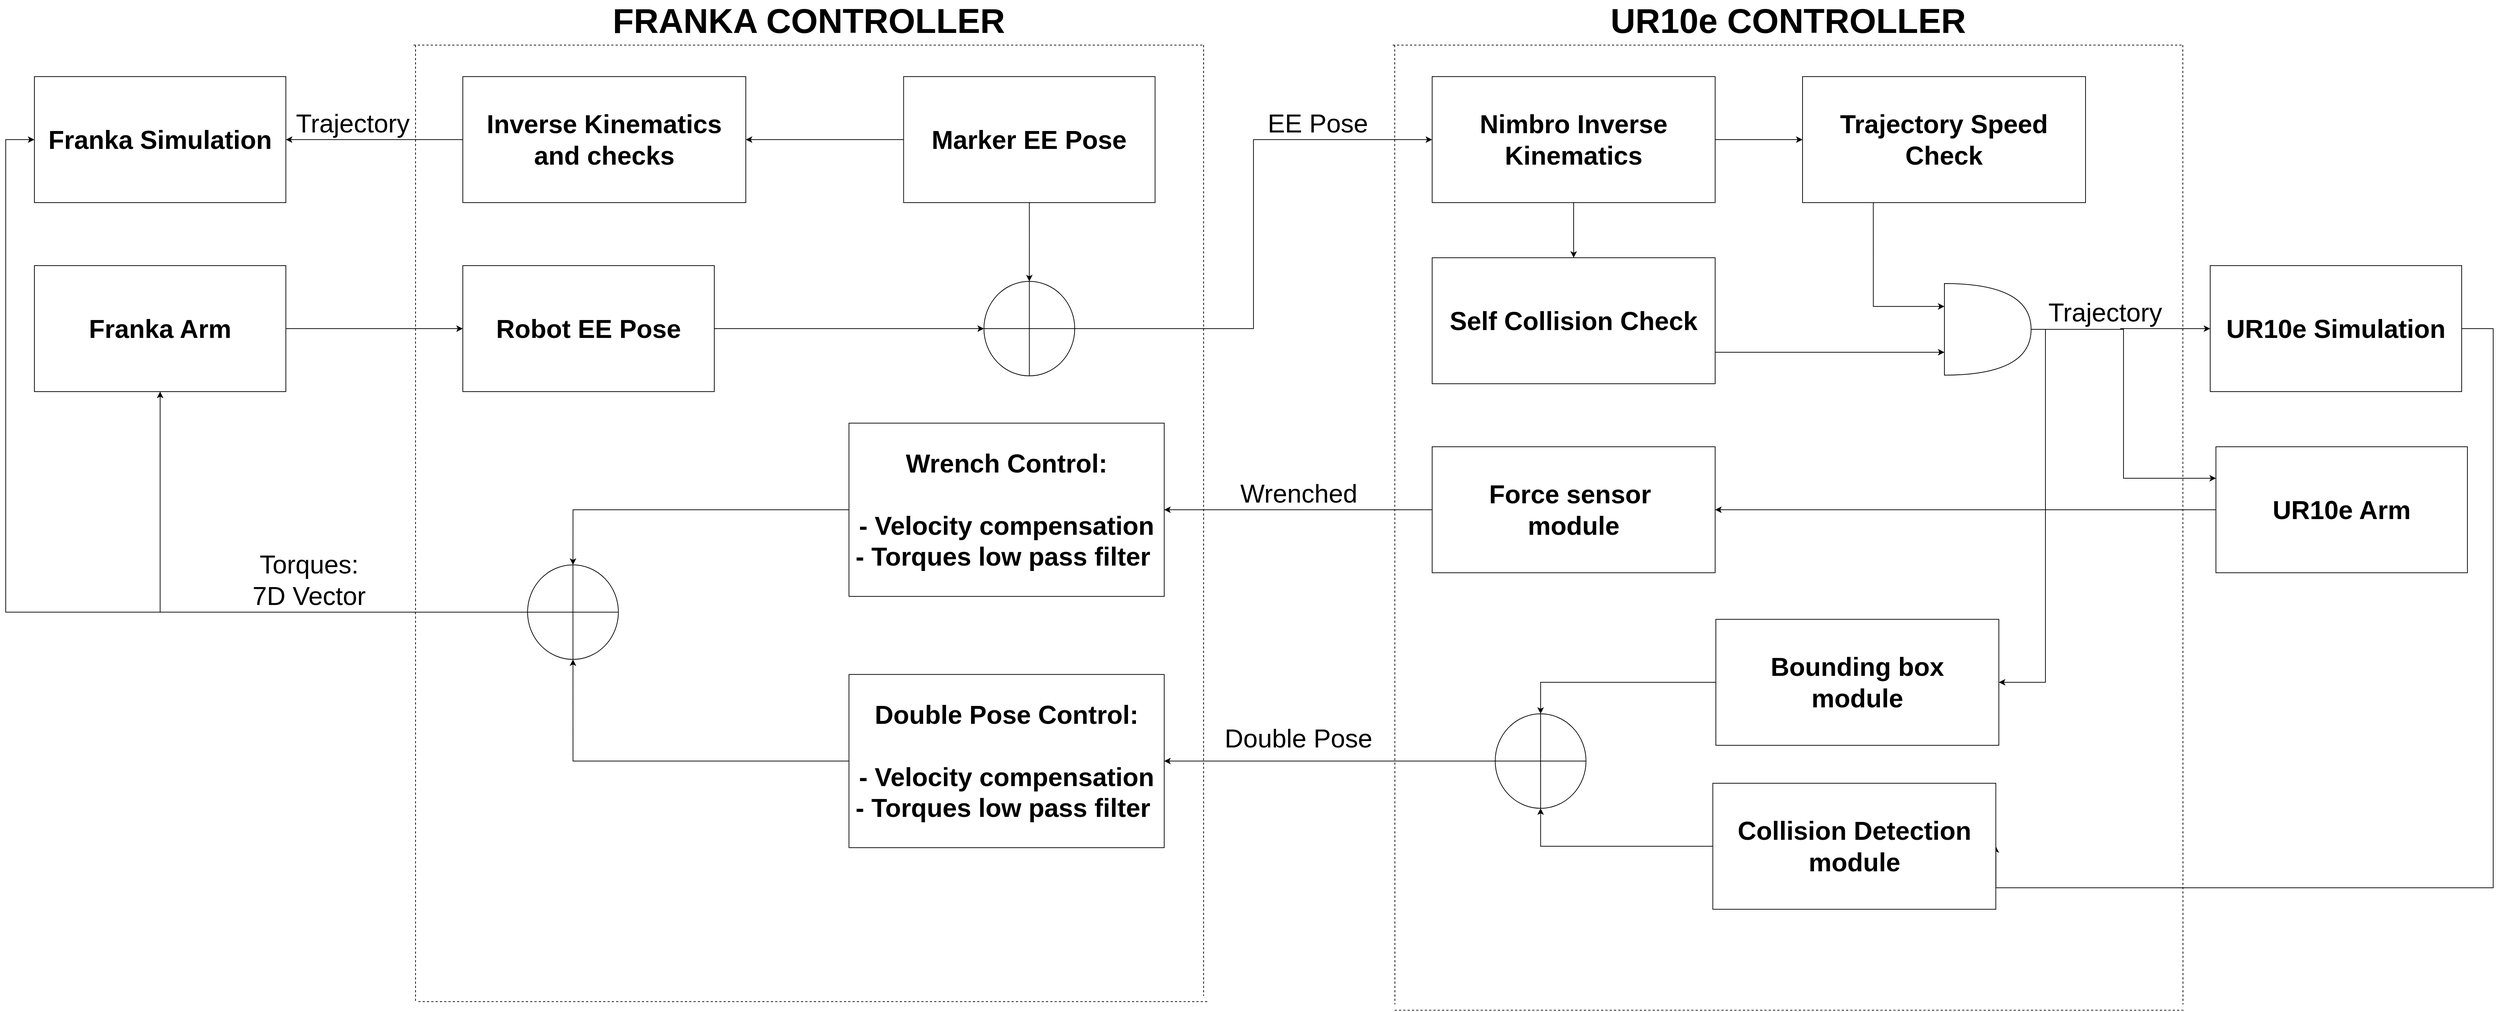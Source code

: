 <mxfile version="12.9.5" type="device"><diagram id="200QEhoYbV0rcfT7EnEt" name="Page-1"><mxGraphModel dx="17128" dy="4352" grid="0" gridSize="11" guides="1" tooltips="1" connect="1" arrows="1" fold="1" page="0" pageScale="1" pageWidth="827" pageHeight="1169" background="none" math="0" shadow="0"><root><mxCell id="0"/><mxCell id="1" parent="0"/><mxCell id="swIQrgnws_m4xSv-F_xB-87" value="" style="endArrow=none;dashed=1;html=1;" edge="1" parent="1"><mxGeometry width="50" height="50" relative="1" as="geometry"><mxPoint x="-12543.75" y="-2632" as="sourcePoint"/><mxPoint x="-11441" y="-2632" as="targetPoint"/></mxGeometry></mxCell><mxCell id="swIQrgnws_m4xSv-F_xB-89" value="" style="endArrow=none;dashed=1;html=1;" edge="1" parent="1"><mxGeometry width="50" height="50" relative="1" as="geometry"><mxPoint x="-12541" y="-2632" as="sourcePoint"/><mxPoint x="-12541" y="-1296" as="targetPoint"/></mxGeometry></mxCell><mxCell id="swIQrgnws_m4xSv-F_xB-115" style="edgeStyle=orthogonalEdgeStyle;rounded=0;orthogonalLoop=1;jettySize=auto;html=1;exitX=0.5;exitY=1;exitDx=0;exitDy=0;entryX=0.5;entryY=0;entryDx=0;entryDy=0;" edge="1" parent="1" source="swIQrgnws_m4xSv-F_xB-90" target="swIQrgnws_m4xSv-F_xB-104"><mxGeometry relative="1" as="geometry"/></mxCell><mxCell id="swIQrgnws_m4xSv-F_xB-176" style="edgeStyle=orthogonalEdgeStyle;rounded=0;orthogonalLoop=1;jettySize=auto;html=1;exitX=0;exitY=0.5;exitDx=0;exitDy=0;entryX=1;entryY=0.5;entryDx=0;entryDy=0;" edge="1" parent="1" source="swIQrgnws_m4xSv-F_xB-90" target="swIQrgnws_m4xSv-F_xB-175"><mxGeometry relative="1" as="geometry"/></mxCell><mxCell id="swIQrgnws_m4xSv-F_xB-90" value="&lt;span style=&quot;font-size: 36px&quot;&gt;&lt;b&gt;Marker EE Pose&lt;/b&gt;&lt;br&gt;&lt;/span&gt;" style="rounded=0;whiteSpace=wrap;html=1;" vertex="1" parent="1"><mxGeometry x="-11859.75" y="-2588" width="351" height="176" as="geometry"/></mxCell><mxCell id="swIQrgnws_m4xSv-F_xB-137" style="edgeStyle=orthogonalEdgeStyle;rounded=0;orthogonalLoop=1;jettySize=auto;html=1;exitX=1;exitY=0.5;exitDx=0;exitDy=0;entryX=0;entryY=0.5;entryDx=0;entryDy=0;" edge="1" parent="1" source="swIQrgnws_m4xSv-F_xB-102" target="swIQrgnws_m4xSv-F_xB-103"><mxGeometry relative="1" as="geometry"/></mxCell><mxCell id="swIQrgnws_m4xSv-F_xB-102" value="&lt;span style=&quot;font-size: 36px&quot;&gt;&lt;b&gt;Franka Arm&lt;/b&gt;&lt;br&gt;&lt;/span&gt;" style="rounded=0;whiteSpace=wrap;html=1;" vertex="1" parent="1"><mxGeometry x="-13073" y="-2324" width="351" height="176" as="geometry"/></mxCell><mxCell id="swIQrgnws_m4xSv-F_xB-114" style="edgeStyle=orthogonalEdgeStyle;rounded=0;orthogonalLoop=1;jettySize=auto;html=1;exitX=1;exitY=0.5;exitDx=0;exitDy=0;entryX=0;entryY=0.5;entryDx=0;entryDy=0;" edge="1" parent="1" source="swIQrgnws_m4xSv-F_xB-103" target="swIQrgnws_m4xSv-F_xB-104"><mxGeometry relative="1" as="geometry"/></mxCell><mxCell id="swIQrgnws_m4xSv-F_xB-103" value="&lt;span style=&quot;font-size: 36px&quot;&gt;&lt;b&gt;Robot EE Pose&lt;/b&gt;&lt;br&gt;&lt;/span&gt;" style="rounded=0;whiteSpace=wrap;html=1;" vertex="1" parent="1"><mxGeometry x="-12475" y="-2324" width="351" height="176" as="geometry"/></mxCell><mxCell id="swIQrgnws_m4xSv-F_xB-148" style="edgeStyle=orthogonalEdgeStyle;rounded=0;orthogonalLoop=1;jettySize=auto;html=1;exitX=1;exitY=0.5;exitDx=0;exitDy=0;entryX=0;entryY=0.5;entryDx=0;entryDy=0;" edge="1" parent="1" source="swIQrgnws_m4xSv-F_xB-104" target="swIQrgnws_m4xSv-F_xB-138"><mxGeometry relative="1" as="geometry"/></mxCell><mxCell id="swIQrgnws_m4xSv-F_xB-104" value="" style="shape=orEllipse;perimeter=ellipsePerimeter;whiteSpace=wrap;html=1;backgroundOutline=1;" vertex="1" parent="1"><mxGeometry x="-11747.63" y="-2302" width="126.75" height="132" as="geometry"/></mxCell><mxCell id="swIQrgnws_m4xSv-F_xB-171" style="edgeStyle=orthogonalEdgeStyle;rounded=0;orthogonalLoop=1;jettySize=auto;html=1;exitX=0;exitY=0.5;exitDx=0;exitDy=0;entryX=0.5;entryY=1;entryDx=0;entryDy=0;" edge="1" parent="1" source="swIQrgnws_m4xSv-F_xB-109" target="swIQrgnws_m4xSv-F_xB-169"><mxGeometry relative="1" as="geometry"/></mxCell><mxCell id="swIQrgnws_m4xSv-F_xB-109" value="&lt;b style=&quot;font-size: 36px&quot;&gt;Double Pose Control:&lt;br&gt;&lt;br&gt;- Velocity compensation&lt;br&gt;- Torques low pass filter&amp;nbsp;&lt;/b&gt;&lt;span style=&quot;font-size: 36px&quot;&gt;&lt;br&gt;&lt;/span&gt;" style="rounded=0;whiteSpace=wrap;html=1;" vertex="1" parent="1"><mxGeometry x="-11936" y="-1753" width="440" height="242" as="geometry"/></mxCell><mxCell id="swIQrgnws_m4xSv-F_xB-170" style="edgeStyle=orthogonalEdgeStyle;rounded=0;orthogonalLoop=1;jettySize=auto;html=1;exitX=0;exitY=0.5;exitDx=0;exitDy=0;entryX=0.5;entryY=0;entryDx=0;entryDy=0;" edge="1" parent="1" source="swIQrgnws_m4xSv-F_xB-112" target="swIQrgnws_m4xSv-F_xB-169"><mxGeometry relative="1" as="geometry"/></mxCell><mxCell id="swIQrgnws_m4xSv-F_xB-112" value="&lt;b style=&quot;font-size: 36px&quot;&gt;Wrench Control:&lt;br&gt;&lt;br&gt;- Velocity compensation&lt;br&gt;- Torques low pass filter&amp;nbsp;&lt;/b&gt;&lt;span style=&quot;font-size: 36px&quot;&gt;&lt;br&gt;&lt;/span&gt;" style="rounded=0;whiteSpace=wrap;html=1;" vertex="1" parent="1"><mxGeometry x="-11936" y="-2104" width="440" height="242" as="geometry"/></mxCell><mxCell id="swIQrgnws_m4xSv-F_xB-117" value="" style="endArrow=none;dashed=1;html=1;" edge="1" parent="1"><mxGeometry width="50" height="50" relative="1" as="geometry"><mxPoint x="-11441" y="-2632" as="sourcePoint"/><mxPoint x="-11441" y="-1304" as="targetPoint"/></mxGeometry></mxCell><mxCell id="swIQrgnws_m4xSv-F_xB-118" value="" style="endArrow=none;dashed=1;html=1;" edge="1" parent="1"><mxGeometry width="50" height="50" relative="1" as="geometry"><mxPoint x="-12537" y="-1296" as="sourcePoint"/><mxPoint x="-11434.25" y="-1296" as="targetPoint"/></mxGeometry></mxCell><mxCell id="swIQrgnws_m4xSv-F_xB-120" value="&lt;font style=&quot;font-size: 48px&quot;&gt;&lt;b&gt;FRANKA CONTROLLER&lt;/b&gt;&lt;/font&gt;" style="text;html=1;strokeColor=none;fillColor=none;align=center;verticalAlign=middle;whiteSpace=wrap;rounded=0;" vertex="1" parent="1"><mxGeometry x="-12278" y="-2676" width="572" height="20" as="geometry"/></mxCell><mxCell id="swIQrgnws_m4xSv-F_xB-121" value="" style="endArrow=none;dashed=1;html=1;" edge="1" parent="1"><mxGeometry width="50" height="50" relative="1" as="geometry"><mxPoint x="-11177" y="-2632" as="sourcePoint"/><mxPoint x="-10074.25" y="-2632" as="targetPoint"/></mxGeometry></mxCell><mxCell id="swIQrgnws_m4xSv-F_xB-122" value="" style="endArrow=none;dashed=1;html=1;" edge="1" parent="1"><mxGeometry width="50" height="50" relative="1" as="geometry"><mxPoint x="-11174.25" y="-2632" as="sourcePoint"/><mxPoint x="-11174" y="-1292" as="targetPoint"/></mxGeometry></mxCell><mxCell id="swIQrgnws_m4xSv-F_xB-133" value="" style="endArrow=none;dashed=1;html=1;" edge="1" parent="1"><mxGeometry width="50" height="50" relative="1" as="geometry"><mxPoint x="-10074.25" y="-2632" as="sourcePoint"/><mxPoint x="-10074" y="-1292" as="targetPoint"/></mxGeometry></mxCell><mxCell id="swIQrgnws_m4xSv-F_xB-134" value="" style="endArrow=none;dashed=1;html=1;" edge="1" parent="1"><mxGeometry width="50" height="50" relative="1" as="geometry"><mxPoint x="-11174.25" y="-1284" as="sourcePoint"/><mxPoint x="-10071.5" y="-1284" as="targetPoint"/></mxGeometry></mxCell><mxCell id="swIQrgnws_m4xSv-F_xB-135" value="&lt;font style=&quot;font-size: 48px&quot;&gt;&lt;b&gt;UR10e CONTROLLER&lt;/b&gt;&lt;/font&gt;" style="text;html=1;strokeColor=none;fillColor=none;align=center;verticalAlign=middle;whiteSpace=wrap;rounded=0;" vertex="1" parent="1"><mxGeometry x="-10911.25" y="-2676" width="572" height="20" as="geometry"/></mxCell><mxCell id="swIQrgnws_m4xSv-F_xB-205" style="edgeStyle=orthogonalEdgeStyle;rounded=0;orthogonalLoop=1;jettySize=auto;html=1;exitX=0;exitY=0.5;exitDx=0;exitDy=0;entryX=1;entryY=0.5;entryDx=0;entryDy=0;" edge="1" parent="1" source="swIQrgnws_m4xSv-F_xB-136" target="swIQrgnws_m4xSv-F_xB-153"><mxGeometry relative="1" as="geometry"/></mxCell><mxCell id="swIQrgnws_m4xSv-F_xB-136" value="&lt;b style=&quot;font-size: 36px&quot;&gt;UR10e Arm&lt;/b&gt;&lt;span style=&quot;font-size: 36px&quot;&gt;&lt;br&gt;&lt;/span&gt;" style="rounded=0;whiteSpace=wrap;html=1;" vertex="1" parent="1"><mxGeometry x="-10028" y="-2071" width="351" height="176" as="geometry"/></mxCell><mxCell id="swIQrgnws_m4xSv-F_xB-142" style="edgeStyle=orthogonalEdgeStyle;rounded=0;orthogonalLoop=1;jettySize=auto;html=1;exitX=0.5;exitY=1;exitDx=0;exitDy=0;entryX=0.5;entryY=0;entryDx=0;entryDy=0;" edge="1" parent="1" source="swIQrgnws_m4xSv-F_xB-138" target="swIQrgnws_m4xSv-F_xB-140"><mxGeometry relative="1" as="geometry"/></mxCell><mxCell id="swIQrgnws_m4xSv-F_xB-143" style="edgeStyle=orthogonalEdgeStyle;rounded=0;orthogonalLoop=1;jettySize=auto;html=1;exitX=1;exitY=0.5;exitDx=0;exitDy=0;entryX=0;entryY=0.5;entryDx=0;entryDy=0;" edge="1" parent="1" source="swIQrgnws_m4xSv-F_xB-138" target="swIQrgnws_m4xSv-F_xB-139"><mxGeometry relative="1" as="geometry"/></mxCell><mxCell id="swIQrgnws_m4xSv-F_xB-138" value="&lt;span style=&quot;font-size: 36px&quot;&gt;&lt;b&gt;Nimbro Inverse Kinematics&lt;/b&gt;&lt;br&gt;&lt;/span&gt;" style="rounded=0;whiteSpace=wrap;html=1;" vertex="1" parent="1"><mxGeometry x="-11122" y="-2588" width="395" height="176" as="geometry"/></mxCell><mxCell id="swIQrgnws_m4xSv-F_xB-145" style="edgeStyle=orthogonalEdgeStyle;rounded=0;orthogonalLoop=1;jettySize=auto;html=1;exitX=0.25;exitY=1;exitDx=0;exitDy=0;entryX=0;entryY=0.25;entryDx=0;entryDy=0;entryPerimeter=0;" edge="1" parent="1" source="swIQrgnws_m4xSv-F_xB-139" target="swIQrgnws_m4xSv-F_xB-141"><mxGeometry relative="1" as="geometry"/></mxCell><mxCell id="swIQrgnws_m4xSv-F_xB-139" value="&lt;span style=&quot;font-size: 36px&quot;&gt;&lt;b&gt;Trajectory Speed Check&lt;/b&gt;&lt;br&gt;&lt;/span&gt;" style="rounded=0;whiteSpace=wrap;html=1;" vertex="1" parent="1"><mxGeometry x="-10605" y="-2588" width="395" height="176" as="geometry"/></mxCell><mxCell id="swIQrgnws_m4xSv-F_xB-146" style="edgeStyle=orthogonalEdgeStyle;rounded=0;orthogonalLoop=1;jettySize=auto;html=1;exitX=1;exitY=0.75;exitDx=0;exitDy=0;entryX=0;entryY=0.75;entryDx=0;entryDy=0;entryPerimeter=0;" edge="1" parent="1" source="swIQrgnws_m4xSv-F_xB-140" target="swIQrgnws_m4xSv-F_xB-141"><mxGeometry relative="1" as="geometry"/></mxCell><mxCell id="swIQrgnws_m4xSv-F_xB-140" value="&lt;span style=&quot;font-size: 36px&quot;&gt;&lt;b&gt;Self Collision Check&lt;/b&gt;&lt;br&gt;&lt;/span&gt;" style="rounded=0;whiteSpace=wrap;html=1;" vertex="1" parent="1"><mxGeometry x="-11122" y="-2335" width="395" height="176" as="geometry"/></mxCell><mxCell id="swIQrgnws_m4xSv-F_xB-179" style="edgeStyle=orthogonalEdgeStyle;rounded=0;orthogonalLoop=1;jettySize=auto;html=1;exitX=1;exitY=0.5;exitDx=0;exitDy=0;exitPerimeter=0;entryX=0;entryY=0.5;entryDx=0;entryDy=0;" edge="1" parent="1" source="swIQrgnws_m4xSv-F_xB-141" target="swIQrgnws_m4xSv-F_xB-177"><mxGeometry relative="1" as="geometry"/></mxCell><mxCell id="swIQrgnws_m4xSv-F_xB-194" style="edgeStyle=orthogonalEdgeStyle;rounded=0;orthogonalLoop=1;jettySize=auto;html=1;exitX=1;exitY=0.5;exitDx=0;exitDy=0;exitPerimeter=0;entryX=1;entryY=0.5;entryDx=0;entryDy=0;" edge="1" parent="1" source="swIQrgnws_m4xSv-F_xB-141" target="swIQrgnws_m4xSv-F_xB-159"><mxGeometry relative="1" as="geometry"/></mxCell><mxCell id="swIQrgnws_m4xSv-F_xB-204" style="edgeStyle=orthogonalEdgeStyle;rounded=0;orthogonalLoop=1;jettySize=auto;html=1;exitX=1;exitY=0.5;exitDx=0;exitDy=0;exitPerimeter=0;entryX=0;entryY=0.25;entryDx=0;entryDy=0;" edge="1" parent="1" source="swIQrgnws_m4xSv-F_xB-141" target="swIQrgnws_m4xSv-F_xB-136"><mxGeometry relative="1" as="geometry"/></mxCell><mxCell id="swIQrgnws_m4xSv-F_xB-141" value="" style="shape=or;whiteSpace=wrap;html=1;" vertex="1" parent="1"><mxGeometry x="-10407" y="-2299" width="121" height="128" as="geometry"/></mxCell><mxCell id="swIQrgnws_m4xSv-F_xB-149" value="&lt;font style=&quot;font-size: 36px&quot;&gt;EE Pose&lt;/font&gt;" style="text;html=1;strokeColor=none;fillColor=none;align=center;verticalAlign=middle;whiteSpace=wrap;rounded=0;" vertex="1" parent="1"><mxGeometry x="-11364" y="-2533" width="165" height="20" as="geometry"/></mxCell><mxCell id="swIQrgnws_m4xSv-F_xB-151" value="&lt;font style=&quot;font-size: 36px&quot;&gt;Trajectory&lt;/font&gt;" style="text;html=1;strokeColor=none;fillColor=none;align=center;verticalAlign=middle;whiteSpace=wrap;rounded=0;" vertex="1" parent="1"><mxGeometry x="-12711" y="-2533" width="165" height="20" as="geometry"/></mxCell><mxCell id="swIQrgnws_m4xSv-F_xB-152" value="&lt;font style=&quot;font-size: 36px&quot;&gt;Trajectory&lt;/font&gt;" style="text;html=1;strokeColor=none;fillColor=none;align=center;verticalAlign=middle;whiteSpace=wrap;rounded=0;" vertex="1" parent="1"><mxGeometry x="-10265" y="-2269" width="165" height="20" as="geometry"/></mxCell><mxCell id="swIQrgnws_m4xSv-F_xB-160" style="edgeStyle=orthogonalEdgeStyle;rounded=0;orthogonalLoop=1;jettySize=auto;html=1;exitX=0;exitY=0.5;exitDx=0;exitDy=0;entryX=1;entryY=0.5;entryDx=0;entryDy=0;" edge="1" parent="1" source="swIQrgnws_m4xSv-F_xB-153" target="swIQrgnws_m4xSv-F_xB-112"><mxGeometry relative="1" as="geometry"/></mxCell><mxCell id="swIQrgnws_m4xSv-F_xB-153" value="&lt;b style=&quot;font-size: 36px&quot;&gt;Force sensor&amp;nbsp;&lt;br&gt;module&lt;/b&gt;&lt;span style=&quot;font-size: 36px&quot;&gt;&lt;br&gt;&lt;/span&gt;" style="rounded=0;whiteSpace=wrap;html=1;" vertex="1" parent="1"><mxGeometry x="-11122" y="-2071" width="395" height="176" as="geometry"/></mxCell><mxCell id="swIQrgnws_m4xSv-F_xB-156" value="&lt;font style=&quot;font-size: 36px&quot;&gt;Double Pose&lt;/font&gt;" style="text;html=1;strokeColor=none;fillColor=none;align=center;verticalAlign=middle;whiteSpace=wrap;rounded=0;" vertex="1" parent="1"><mxGeometry x="-11413" y="-1674" width="209" height="20" as="geometry"/></mxCell><mxCell id="swIQrgnws_m4xSv-F_xB-196" style="edgeStyle=orthogonalEdgeStyle;rounded=0;orthogonalLoop=1;jettySize=auto;html=1;exitX=0;exitY=0.5;exitDx=0;exitDy=0;entryX=0.5;entryY=0;entryDx=0;entryDy=0;" edge="1" parent="1" source="swIQrgnws_m4xSv-F_xB-159" target="swIQrgnws_m4xSv-F_xB-195"><mxGeometry relative="1" as="geometry"/></mxCell><mxCell id="swIQrgnws_m4xSv-F_xB-159" value="&lt;b style=&quot;font-size: 36px&quot;&gt;Bounding box&lt;br&gt;module&lt;/b&gt;&lt;span style=&quot;font-size: 36px&quot;&gt;&lt;br&gt;&lt;/span&gt;" style="rounded=0;whiteSpace=wrap;html=1;" vertex="1" parent="1"><mxGeometry x="-10726" y="-1830" width="395" height="176" as="geometry"/></mxCell><mxCell id="swIQrgnws_m4xSv-F_xB-164" value="&lt;span style=&quot;font-size: 36px&quot;&gt;Wrenched&lt;/span&gt;" style="text;html=1;strokeColor=none;fillColor=none;align=center;verticalAlign=middle;whiteSpace=wrap;rounded=0;" vertex="1" parent="1"><mxGeometry x="-11473.5" y="-2016" width="330" height="20" as="geometry"/></mxCell><mxCell id="swIQrgnws_m4xSv-F_xB-172" style="edgeStyle=orthogonalEdgeStyle;rounded=0;orthogonalLoop=1;jettySize=auto;html=1;exitX=0;exitY=0.5;exitDx=0;exitDy=0;entryX=0.5;entryY=1;entryDx=0;entryDy=0;" edge="1" parent="1" source="swIQrgnws_m4xSv-F_xB-169" target="swIQrgnws_m4xSv-F_xB-102"><mxGeometry relative="1" as="geometry"/></mxCell><mxCell id="swIQrgnws_m4xSv-F_xB-199" style="edgeStyle=orthogonalEdgeStyle;rounded=0;orthogonalLoop=1;jettySize=auto;html=1;exitX=0;exitY=0.5;exitDx=0;exitDy=0;entryX=0;entryY=0.5;entryDx=0;entryDy=0;" edge="1" parent="1" source="swIQrgnws_m4xSv-F_xB-169" target="swIQrgnws_m4xSv-F_xB-184"><mxGeometry relative="1" as="geometry"><Array as="points"><mxPoint x="-13113" y="-1840"/><mxPoint x="-13113" y="-2500"/></Array></mxGeometry></mxCell><mxCell id="swIQrgnws_m4xSv-F_xB-169" value="" style="shape=orEllipse;perimeter=ellipsePerimeter;whiteSpace=wrap;html=1;backgroundOutline=1;" vertex="1" parent="1"><mxGeometry x="-12384.62" y="-1906" width="126.75" height="132" as="geometry"/></mxCell><mxCell id="swIQrgnws_m4xSv-F_xB-173" value="&lt;font style=&quot;font-size: 36px&quot;&gt;Torques: 7D Vector&lt;/font&gt;" style="text;html=1;strokeColor=none;fillColor=none;align=center;verticalAlign=middle;whiteSpace=wrap;rounded=0;" vertex="1" parent="1"><mxGeometry x="-12772" y="-1895" width="165" height="20" as="geometry"/></mxCell><mxCell id="swIQrgnws_m4xSv-F_xB-185" style="edgeStyle=orthogonalEdgeStyle;rounded=0;orthogonalLoop=1;jettySize=auto;html=1;exitX=0;exitY=0.5;exitDx=0;exitDy=0;entryX=1;entryY=0.5;entryDx=0;entryDy=0;" edge="1" parent="1" source="swIQrgnws_m4xSv-F_xB-175" target="swIQrgnws_m4xSv-F_xB-184"><mxGeometry relative="1" as="geometry"/></mxCell><mxCell id="swIQrgnws_m4xSv-F_xB-175" value="&lt;span style=&quot;font-size: 36px&quot;&gt;&lt;b&gt;Inverse Kinematics&lt;br&gt;and checks&lt;/b&gt;&lt;br&gt;&lt;/span&gt;" style="rounded=0;whiteSpace=wrap;html=1;" vertex="1" parent="1"><mxGeometry x="-12475" y="-2588" width="395" height="176" as="geometry"/></mxCell><mxCell id="swIQrgnws_m4xSv-F_xB-190" style="edgeStyle=orthogonalEdgeStyle;rounded=0;orthogonalLoop=1;jettySize=auto;html=1;exitX=1;exitY=0.5;exitDx=0;exitDy=0;entryX=1;entryY=0.5;entryDx=0;entryDy=0;" edge="1" parent="1" source="swIQrgnws_m4xSv-F_xB-177" target="swIQrgnws_m4xSv-F_xB-188"><mxGeometry relative="1" as="geometry"><Array as="points"><mxPoint x="-9641" y="-2236"/><mxPoint x="-9641" y="-1455"/><mxPoint x="-10335" y="-1455"/></Array></mxGeometry></mxCell><mxCell id="swIQrgnws_m4xSv-F_xB-177" value="&lt;b style=&quot;font-size: 36px&quot;&gt;UR10e Simulation&lt;/b&gt;&lt;span style=&quot;font-size: 36px&quot;&gt;&lt;br&gt;&lt;/span&gt;" style="rounded=0;whiteSpace=wrap;html=1;" vertex="1" parent="1"><mxGeometry x="-10036" y="-2324" width="351" height="176" as="geometry"/></mxCell><mxCell id="swIQrgnws_m4xSv-F_xB-184" value="&lt;span style=&quot;font-size: 36px&quot;&gt;&lt;b&gt;Franka Simulation&lt;/b&gt;&lt;br&gt;&lt;/span&gt;" style="rounded=0;whiteSpace=wrap;html=1;" vertex="1" parent="1"><mxGeometry x="-13073" y="-2588" width="351" height="176" as="geometry"/></mxCell><mxCell id="swIQrgnws_m4xSv-F_xB-197" style="edgeStyle=orthogonalEdgeStyle;rounded=0;orthogonalLoop=1;jettySize=auto;html=1;exitX=0;exitY=0.5;exitDx=0;exitDy=0;entryX=0.5;entryY=1;entryDx=0;entryDy=0;" edge="1" parent="1" source="swIQrgnws_m4xSv-F_xB-188" target="swIQrgnws_m4xSv-F_xB-195"><mxGeometry relative="1" as="geometry"/></mxCell><mxCell id="swIQrgnws_m4xSv-F_xB-188" value="&lt;span style=&quot;font-size: 36px&quot;&gt;&lt;b&gt;Collision Detection&lt;br&gt;module&lt;/b&gt;&lt;br&gt;&lt;/span&gt;" style="rounded=0;whiteSpace=wrap;html=1;" vertex="1" parent="1"><mxGeometry x="-10730.25" y="-1601" width="395" height="176" as="geometry"/></mxCell><mxCell id="swIQrgnws_m4xSv-F_xB-198" style="edgeStyle=orthogonalEdgeStyle;rounded=0;orthogonalLoop=1;jettySize=auto;html=1;exitX=0;exitY=0.5;exitDx=0;exitDy=0;entryX=1;entryY=0.5;entryDx=0;entryDy=0;" edge="1" parent="1" source="swIQrgnws_m4xSv-F_xB-195" target="swIQrgnws_m4xSv-F_xB-109"><mxGeometry relative="1" as="geometry"/></mxCell><mxCell id="swIQrgnws_m4xSv-F_xB-195" value="" style="shape=orEllipse;perimeter=ellipsePerimeter;whiteSpace=wrap;html=1;backgroundOutline=1;" vertex="1" parent="1"><mxGeometry x="-11034" y="-1698" width="126.75" height="132" as="geometry"/></mxCell></root></mxGraphModel></diagram></mxfile>
